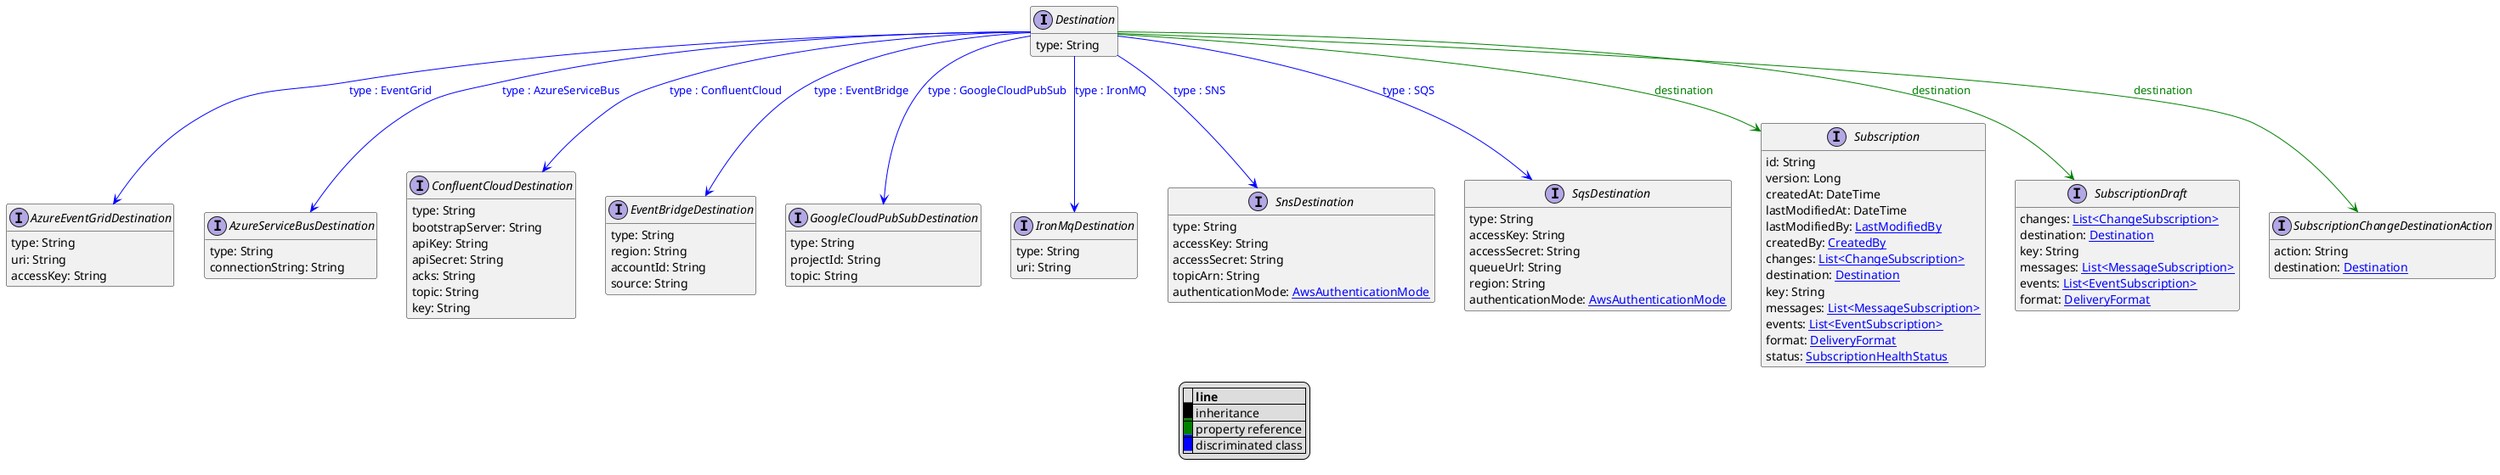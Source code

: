 @startuml

hide empty fields
hide empty methods
legend
|= |= line |
|<back:black>   </back>| inheritance |
|<back:green>   </back>| property reference |
|<back:blue>   </back>| discriminated class |
endlegend
interface Destination [[Destination.svg]]  {
    type: String
}


interface AzureEventGridDestination [[AzureEventGridDestination.svg]]  {
    type: String
    uri: String
    accessKey: String
}
interface AzureServiceBusDestination [[AzureServiceBusDestination.svg]]  {
    type: String
    connectionString: String
}
interface ConfluentCloudDestination [[ConfluentCloudDestination.svg]]  {
    type: String
    bootstrapServer: String
    apiKey: String
    apiSecret: String
    acks: String
    topic: String
    key: String
}
interface EventBridgeDestination [[EventBridgeDestination.svg]]  {
    type: String
    region: String
    accountId: String
    source: String
}
interface GoogleCloudPubSubDestination [[GoogleCloudPubSubDestination.svg]]  {
    type: String
    projectId: String
    topic: String
}
interface IronMqDestination [[IronMqDestination.svg]]  {
    type: String
    uri: String
}
interface SnsDestination [[SnsDestination.svg]]  {
    type: String
    accessKey: String
    accessSecret: String
    topicArn: String
    authenticationMode: [[AwsAuthenticationMode.svg AwsAuthenticationMode]]
}
interface SqsDestination [[SqsDestination.svg]]  {
    type: String
    accessKey: String
    accessSecret: String
    queueUrl: String
    region: String
    authenticationMode: [[AwsAuthenticationMode.svg AwsAuthenticationMode]]
}
interface Subscription [[Subscription.svg]]  {
    id: String
    version: Long
    createdAt: DateTime
    lastModifiedAt: DateTime
    lastModifiedBy: [[LastModifiedBy.svg LastModifiedBy]]
    createdBy: [[CreatedBy.svg CreatedBy]]
    changes: [[ChangeSubscription.svg List<ChangeSubscription>]]
    destination: [[Destination.svg Destination]]
    key: String
    messages: [[MessageSubscription.svg List<MessageSubscription>]]
    events: [[EventSubscription.svg List<EventSubscription>]]
    format: [[DeliveryFormat.svg DeliveryFormat]]
    status: [[SubscriptionHealthStatus.svg SubscriptionHealthStatus]]
}
interface SubscriptionDraft [[SubscriptionDraft.svg]]  {
    changes: [[ChangeSubscription.svg List<ChangeSubscription>]]
    destination: [[Destination.svg Destination]]
    key: String
    messages: [[MessageSubscription.svg List<MessageSubscription>]]
    events: [[EventSubscription.svg List<EventSubscription>]]
    format: [[DeliveryFormat.svg DeliveryFormat]]
}
interface SubscriptionChangeDestinationAction [[SubscriptionChangeDestinationAction.svg]]  {
    action: String
    destination: [[Destination.svg Destination]]
}
Destination --> AzureEventGridDestination #blue;text:blue : "type : EventGrid"
Destination --> AzureServiceBusDestination #blue;text:blue : "type : AzureServiceBus"
Destination --> ConfluentCloudDestination #blue;text:blue : "type : ConfluentCloud"
Destination --> EventBridgeDestination #blue;text:blue : "type : EventBridge"
Destination --> GoogleCloudPubSubDestination #blue;text:blue : "type : GoogleCloudPubSub"
Destination --> IronMqDestination #blue;text:blue : "type : IronMQ"
Destination --> SnsDestination #blue;text:blue : "type : SNS"
Destination --> SqsDestination #blue;text:blue : "type : SQS"
Destination --> Subscription #green;text:green : "destination"
Destination --> SubscriptionDraft #green;text:green : "destination"
Destination --> SubscriptionChangeDestinationAction #green;text:green : "destination"
@enduml
